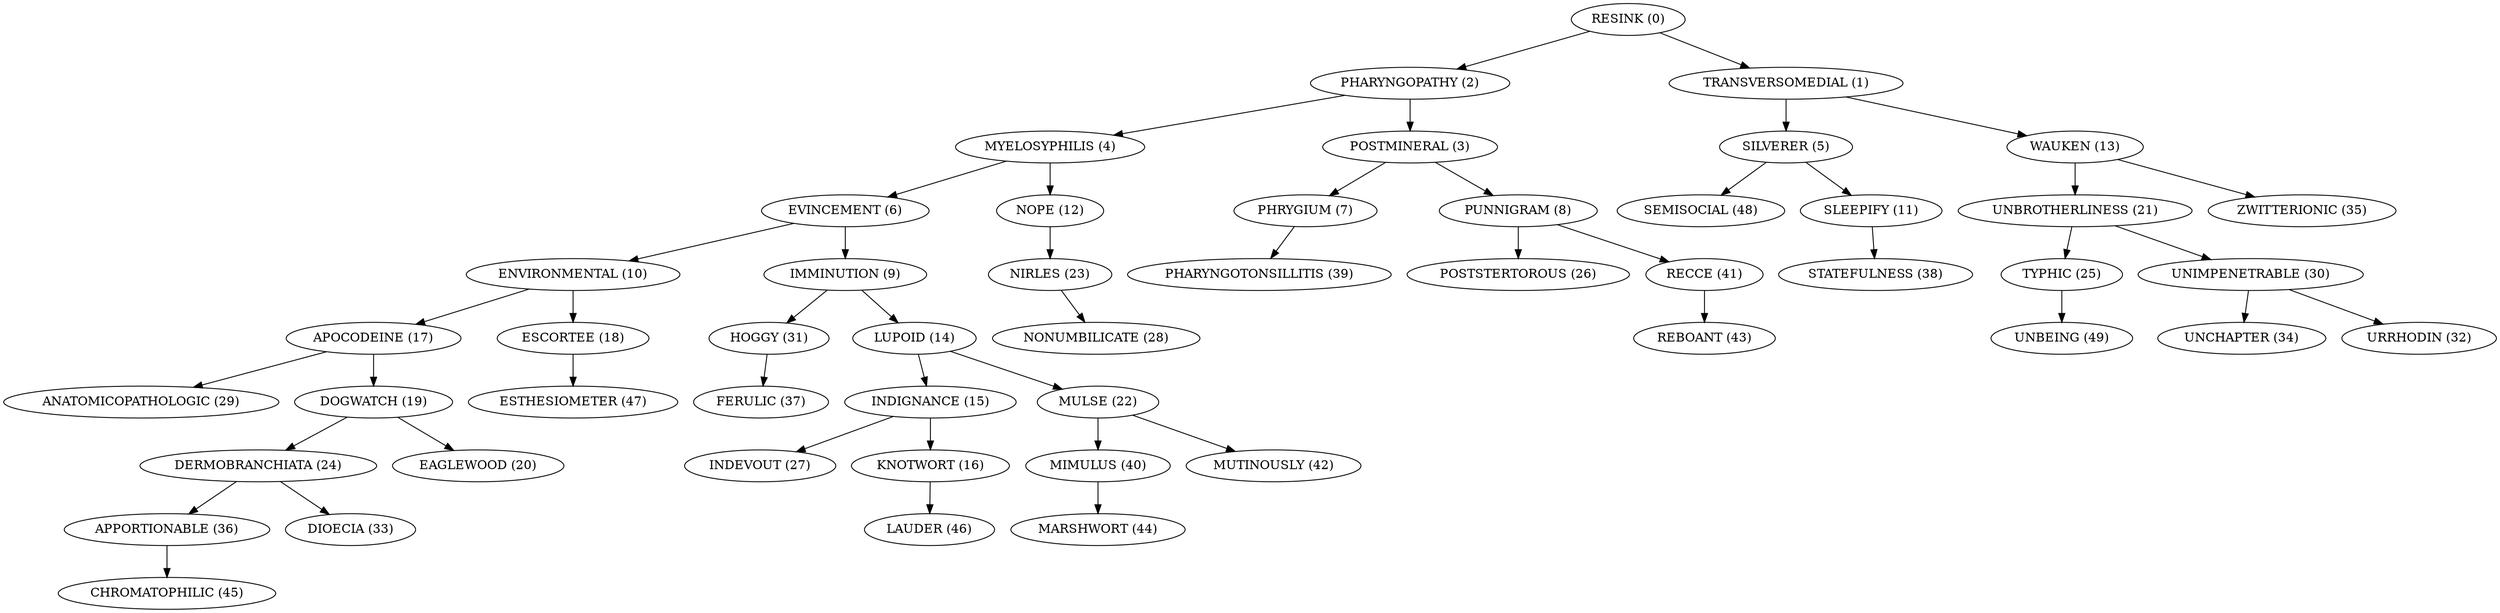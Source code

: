 digraph g { 
 node29 [label="ANATOMICOPATHOLOGIC (29)"];
 node17 [label="APOCODEINE (17)"];
 node36 [label="APPORTIONABLE (36)"];
 node45 [label="CHROMATOPHILIC (45)"];
 node24 [label="DERMOBRANCHIATA (24)"];
 node33 [label="DIOECIA (33)"];
 node19 [label="DOGWATCH (19)"];
 node20 [label="EAGLEWOOD (20)"];
 node10 [label="ENVIRONMENTAL (10)"];
 node18 [label="ESCORTEE (18)"];
 node47 [label="ESTHESIOMETER (47)"];
 node6 [label="EVINCEMENT (6)"];
 node37 [label="FERULIC (37)"];
 node31 [label="HOGGY (31)"];
 node9 [label="IMMINUTION (9)"];
 node27 [label="INDEVOUT (27)"];
 node15 [label="INDIGNANCE (15)"];
 node16 [label="KNOTWORT (16)"];
 node46 [label="LAUDER (46)"];
 node14 [label="LUPOID (14)"];
 node44 [label="MARSHWORT (44)"];
 node40 [label="MIMULUS (40)"];
 node22 [label="MULSE (22)"];
 node42 [label="MUTINOUSLY (42)"];
 node4 [label="MYELOSYPHILIS (4)"];
 node23 [label="NIRLES (23)"];
 node28 [label="NONUMBILICATE (28)"];
 node12 [label="NOPE (12)"];
 node2 [label="PHARYNGOPATHY (2)"];
 node39 [label="PHARYNGOTONSILLITIS (39)"];
 node7 [label="PHRYGIUM (7)"];
 node3 [label="POSTMINERAL (3)"];
 node26 [label="POSTSTERTOROUS (26)"];
 node8 [label="PUNNIGRAM (8)"];
 node43 [label="REBOANT (43)"];
 node41 [label="RECCE (41)"];
 node0 [label="RESINK (0)"];
 node48 [label="SEMISOCIAL (48)"];
 node5 [label="SILVERER (5)"];
 node11 [label="SLEEPIFY (11)"];
 node38 [label="STATEFULNESS (38)"];
 node1 [label="TRANSVERSOMEDIAL (1)"];
 node25 [label="TYPHIC (25)"];
 node49 [label="UNBEING (49)"];
 node21 [label="UNBROTHERLINESS (21)"];
 node34 [label="UNCHAPTER (34)"];
 node30 [label="UNIMPENETRABLE (30)"];
 node32 [label="URRHODIN (32)"];
 node13 [label="WAUKEN (13)"];
 node35 [label="ZWITTERIONIC (35)"];
  node0 -> node2;
  node2 -> node4;
  node4 -> node6;
  node6 -> node10;
  node10 -> node17;
  node17 -> node29;
  node17 -> node19;
  node19 -> node24;
  node24 -> node36;
  node36 -> node45;
  node24 -> node33;
  node19 -> node20;
  node10 -> node18;
  node18 -> node47;
  node6 -> node9;
  node9 -> node31;
  node31 -> node37;
  node9 -> node14;
  node14 -> node15;
  node15 -> node27;
  node15 -> node16;
  node16 -> node46;
  node14 -> node22;
  node22 -> node40;
  node40 -> node44;
  node22 -> node42;
  node4 -> node12;
  node12 -> node23;
  node23 -> node28;
  node2 -> node3;
  node3 -> node7;
  node7 -> node39;
  node3 -> node8;
  node8 -> node26;
  node8 -> node41;
  node41 -> node43;
  node0 -> node1;
  node1 -> node5;
  node5 -> node48;
  node5 -> node11;
  node11 -> node38;
  node1 -> node13;
  node13 -> node21;
  node21 -> node25;
  node25 -> node49;
  node21 -> node30;
  node30 -> node34;
  node30 -> node32;
  node13 -> node35;
} 
